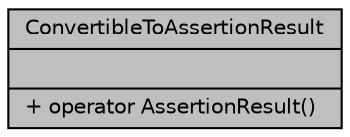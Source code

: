 digraph "ConvertibleToAssertionResult"
{
 // LATEX_PDF_SIZE
  bgcolor="transparent";
  edge [fontname="Helvetica",fontsize="10",labelfontname="Helvetica",labelfontsize="10"];
  node [fontname="Helvetica",fontsize="10",shape=record];
  Node1 [label="{ConvertibleToAssertionResult\n||+ operator AssertionResult()\l}",height=0.2,width=0.4,color="black", fillcolor="grey75", style="filled", fontcolor="black",tooltip=" "];
}

